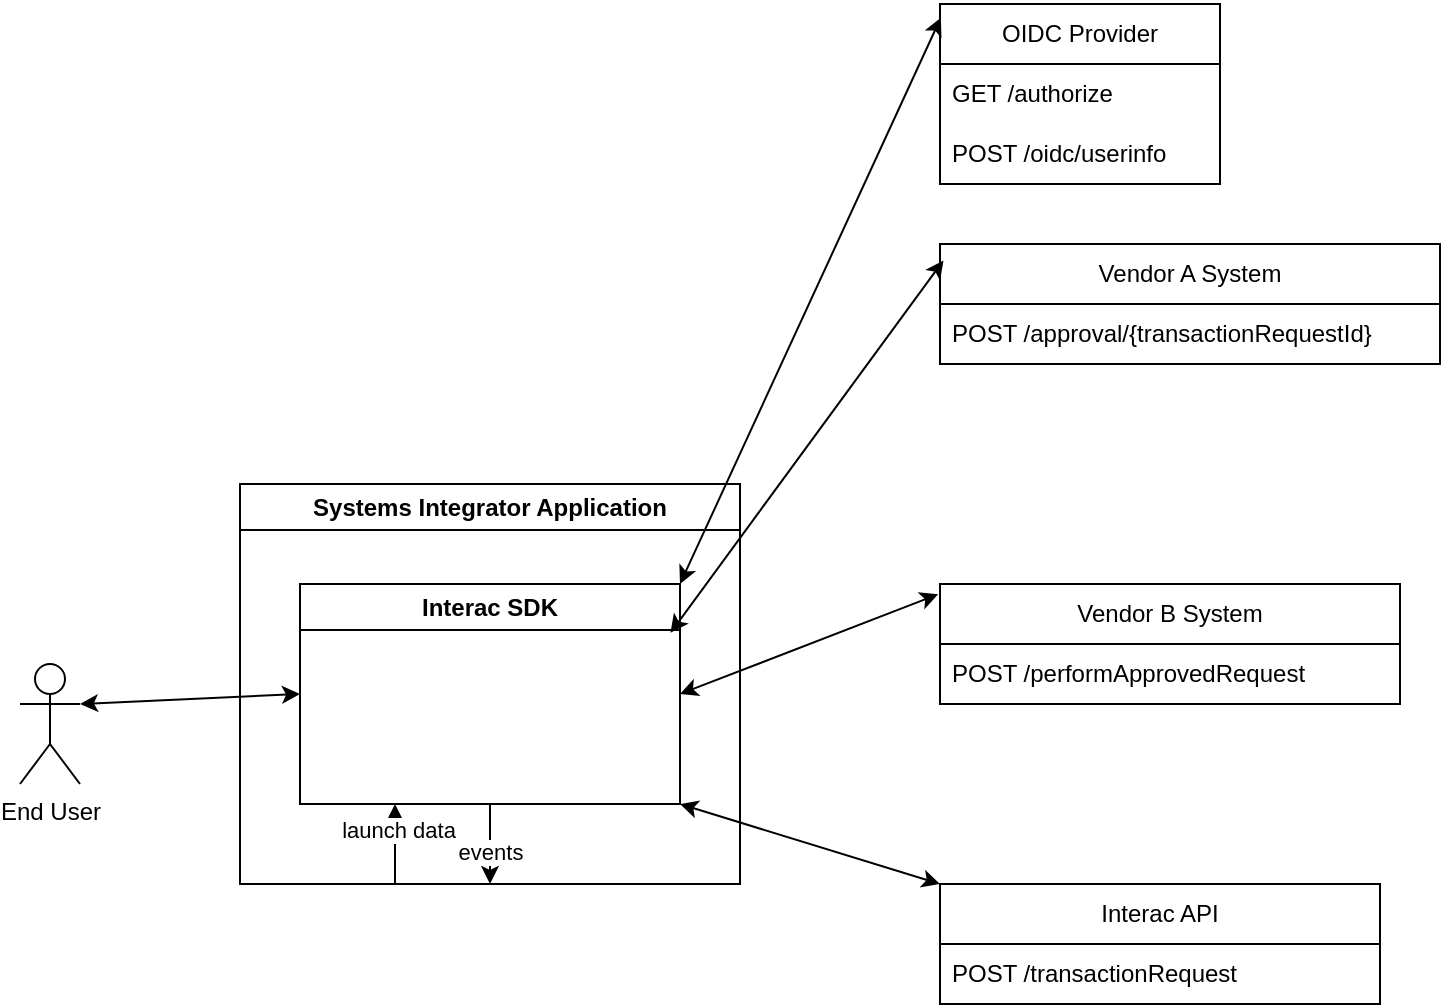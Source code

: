 <mxfile version="24.6.4" type="github">
  <diagram name="Page-1" id="acKOXjTOYbH0A2gXjaoP">
    <mxGraphModel dx="1154" dy="539" grid="1" gridSize="10" guides="1" tooltips="1" connect="1" arrows="1" fold="1" page="1" pageScale="1" pageWidth="827" pageHeight="1169" math="0" shadow="0">
      <root>
        <mxCell id="0" />
        <mxCell id="1" parent="0" />
        <mxCell id="is-cgLbdl2dnwczPxhnA-1" value="&lt;div&gt;End User&lt;/div&gt;" style="shape=umlActor;verticalLabelPosition=bottom;verticalAlign=top;html=1;outlineConnect=0;" vertex="1" parent="1">
          <mxGeometry x="20" y="360" width="30" height="60" as="geometry" />
        </mxCell>
        <mxCell id="is-cgLbdl2dnwczPxhnA-3" value="&lt;div&gt;Systems Integrator Application&lt;/div&gt;" style="swimlane;whiteSpace=wrap;html=1;" vertex="1" parent="1">
          <mxGeometry x="130" y="270" width="250" height="200" as="geometry">
            <mxRectangle x="120" y="290" width="210" height="30" as="alternateBounds" />
          </mxGeometry>
        </mxCell>
        <mxCell id="is-cgLbdl2dnwczPxhnA-14" style="edgeStyle=orthogonalEdgeStyle;rounded=0;orthogonalLoop=1;jettySize=auto;html=1;exitX=0.5;exitY=1;exitDx=0;exitDy=0;entryX=0.5;entryY=1;entryDx=0;entryDy=0;" edge="1" parent="is-cgLbdl2dnwczPxhnA-3" source="is-cgLbdl2dnwczPxhnA-4" target="is-cgLbdl2dnwczPxhnA-3">
          <mxGeometry relative="1" as="geometry">
            <Array as="points">
              <mxPoint x="125" y="190" />
              <mxPoint x="125" y="190" />
            </Array>
          </mxGeometry>
        </mxCell>
        <mxCell id="is-cgLbdl2dnwczPxhnA-15" value="&lt;div&gt;events&lt;/div&gt;" style="edgeLabel;html=1;align=center;verticalAlign=middle;resizable=0;points=[];" vertex="1" connectable="0" parent="is-cgLbdl2dnwczPxhnA-14">
          <mxGeometry x="-0.219" y="-2" relative="1" as="geometry">
            <mxPoint x="2" y="8" as="offset" />
          </mxGeometry>
        </mxCell>
        <mxCell id="is-cgLbdl2dnwczPxhnA-4" value="Interac SDK" style="swimlane;whiteSpace=wrap;html=1;" vertex="1" parent="is-cgLbdl2dnwczPxhnA-3">
          <mxGeometry x="30" y="50" width="190" height="110" as="geometry" />
        </mxCell>
        <mxCell id="is-cgLbdl2dnwczPxhnA-12" style="edgeStyle=orthogonalEdgeStyle;rounded=0;orthogonalLoop=1;jettySize=auto;html=1;exitX=0.25;exitY=1;exitDx=0;exitDy=0;entryX=0.25;entryY=1;entryDx=0;entryDy=0;" edge="1" parent="is-cgLbdl2dnwczPxhnA-3" source="is-cgLbdl2dnwczPxhnA-3" target="is-cgLbdl2dnwczPxhnA-4">
          <mxGeometry relative="1" as="geometry">
            <Array as="points">
              <mxPoint x="78" y="200" />
            </Array>
          </mxGeometry>
        </mxCell>
        <mxCell id="is-cgLbdl2dnwczPxhnA-13" value="&lt;div&gt;launch data&lt;/div&gt;" style="edgeLabel;html=1;align=center;verticalAlign=middle;resizable=0;points=[];" vertex="1" connectable="0" parent="is-cgLbdl2dnwczPxhnA-12">
          <mxGeometry x="0.541" y="-1" relative="1" as="geometry">
            <mxPoint as="offset" />
          </mxGeometry>
        </mxCell>
        <mxCell id="is-cgLbdl2dnwczPxhnA-5" value="" style="endArrow=classic;startArrow=classic;html=1;rounded=0;entryX=0;entryY=0.5;entryDx=0;entryDy=0;exitX=1;exitY=0.333;exitDx=0;exitDy=0;exitPerimeter=0;" edge="1" parent="1" source="is-cgLbdl2dnwczPxhnA-1" target="is-cgLbdl2dnwczPxhnA-4">
          <mxGeometry width="50" height="50" relative="1" as="geometry">
            <mxPoint x="390" y="420" as="sourcePoint" />
            <mxPoint x="440" y="370" as="targetPoint" />
          </mxGeometry>
        </mxCell>
        <mxCell id="is-cgLbdl2dnwczPxhnA-28" value="Vendor A System" style="swimlane;fontStyle=0;childLayout=stackLayout;horizontal=1;startSize=30;horizontalStack=0;resizeParent=1;resizeParentMax=0;resizeLast=0;collapsible=1;marginBottom=0;whiteSpace=wrap;html=1;" vertex="1" parent="1">
          <mxGeometry x="480" y="150" width="250" height="60" as="geometry" />
        </mxCell>
        <mxCell id="is-cgLbdl2dnwczPxhnA-29" value="POST /approval/{transactionRequestId}" style="text;strokeColor=none;fillColor=none;align=left;verticalAlign=middle;spacingLeft=4;spacingRight=4;overflow=hidden;points=[[0,0.5],[1,0.5]];portConstraint=eastwest;rotatable=0;whiteSpace=wrap;html=1;" vertex="1" parent="is-cgLbdl2dnwczPxhnA-28">
          <mxGeometry y="30" width="250" height="30" as="geometry" />
        </mxCell>
        <mxCell id="is-cgLbdl2dnwczPxhnA-32" value="OIDC Provider" style="swimlane;fontStyle=0;childLayout=stackLayout;horizontal=1;startSize=30;horizontalStack=0;resizeParent=1;resizeParentMax=0;resizeLast=0;collapsible=1;marginBottom=0;whiteSpace=wrap;html=1;" vertex="1" parent="1">
          <mxGeometry x="480" y="30" width="140" height="90" as="geometry" />
        </mxCell>
        <mxCell id="is-cgLbdl2dnwczPxhnA-33" value="GET /authorize" style="text;strokeColor=none;fillColor=none;align=left;verticalAlign=middle;spacingLeft=4;spacingRight=4;overflow=hidden;points=[[0,0.5],[1,0.5]];portConstraint=eastwest;rotatable=0;whiteSpace=wrap;html=1;" vertex="1" parent="is-cgLbdl2dnwczPxhnA-32">
          <mxGeometry y="30" width="140" height="30" as="geometry" />
        </mxCell>
        <mxCell id="is-cgLbdl2dnwczPxhnA-34" value="&lt;div&gt;POST /oidc/userinfo&lt;/div&gt;" style="text;strokeColor=none;fillColor=none;align=left;verticalAlign=middle;spacingLeft=4;spacingRight=4;overflow=hidden;points=[[0,0.5],[1,0.5]];portConstraint=eastwest;rotatable=0;whiteSpace=wrap;html=1;" vertex="1" parent="is-cgLbdl2dnwczPxhnA-32">
          <mxGeometry y="60" width="140" height="30" as="geometry" />
        </mxCell>
        <mxCell id="is-cgLbdl2dnwczPxhnA-37" value="Vendor B System" style="swimlane;fontStyle=0;childLayout=stackLayout;horizontal=1;startSize=30;horizontalStack=0;resizeParent=1;resizeParentMax=0;resizeLast=0;collapsible=1;marginBottom=0;whiteSpace=wrap;html=1;" vertex="1" parent="1">
          <mxGeometry x="480" y="320" width="230" height="60" as="geometry" />
        </mxCell>
        <mxCell id="is-cgLbdl2dnwczPxhnA-38" value="POST /performApprovedRequest" style="text;strokeColor=none;fillColor=none;align=left;verticalAlign=middle;spacingLeft=4;spacingRight=4;overflow=hidden;points=[[0,0.5],[1,0.5]];portConstraint=eastwest;rotatable=0;whiteSpace=wrap;html=1;" vertex="1" parent="is-cgLbdl2dnwczPxhnA-37">
          <mxGeometry y="30" width="230" height="30" as="geometry" />
        </mxCell>
        <mxCell id="is-cgLbdl2dnwczPxhnA-41" value="Interac API" style="swimlane;fontStyle=0;childLayout=stackLayout;horizontal=1;startSize=30;horizontalStack=0;resizeParent=1;resizeParentMax=0;resizeLast=0;collapsible=1;marginBottom=0;whiteSpace=wrap;html=1;" vertex="1" parent="1">
          <mxGeometry x="480" y="470" width="220" height="60" as="geometry" />
        </mxCell>
        <mxCell id="is-cgLbdl2dnwczPxhnA-44" value="POST /transactionRequest" style="text;strokeColor=none;fillColor=none;align=left;verticalAlign=middle;spacingLeft=4;spacingRight=4;overflow=hidden;points=[[0,0.5],[1,0.5]];portConstraint=eastwest;rotatable=0;whiteSpace=wrap;html=1;" vertex="1" parent="is-cgLbdl2dnwczPxhnA-41">
          <mxGeometry y="30" width="220" height="30" as="geometry" />
        </mxCell>
        <mxCell id="is-cgLbdl2dnwczPxhnA-45" value="" style="endArrow=classic;startArrow=classic;html=1;rounded=0;entryX=0;entryY=0;entryDx=0;entryDy=0;exitX=1;exitY=1;exitDx=0;exitDy=0;" edge="1" parent="1" source="is-cgLbdl2dnwczPxhnA-4" target="is-cgLbdl2dnwczPxhnA-41">
          <mxGeometry width="50" height="50" relative="1" as="geometry">
            <mxPoint x="210" y="400" as="sourcePoint" />
            <mxPoint x="260" y="350" as="targetPoint" />
          </mxGeometry>
        </mxCell>
        <mxCell id="is-cgLbdl2dnwczPxhnA-46" value="" style="endArrow=classic;startArrow=classic;html=1;rounded=0;entryX=-0.004;entryY=0.086;entryDx=0;entryDy=0;entryPerimeter=0;exitX=1;exitY=0.5;exitDx=0;exitDy=0;" edge="1" parent="1" source="is-cgLbdl2dnwczPxhnA-4" target="is-cgLbdl2dnwczPxhnA-37">
          <mxGeometry width="50" height="50" relative="1" as="geometry">
            <mxPoint x="210" y="400" as="sourcePoint" />
            <mxPoint x="260" y="350" as="targetPoint" />
          </mxGeometry>
        </mxCell>
        <mxCell id="is-cgLbdl2dnwczPxhnA-47" value="" style="endArrow=classic;startArrow=classic;html=1;rounded=0;entryX=0.007;entryY=0.137;entryDx=0;entryDy=0;entryPerimeter=0;exitX=0.975;exitY=0.222;exitDx=0;exitDy=0;exitPerimeter=0;" edge="1" parent="1" source="is-cgLbdl2dnwczPxhnA-4" target="is-cgLbdl2dnwczPxhnA-28">
          <mxGeometry width="50" height="50" relative="1" as="geometry">
            <mxPoint x="352" y="342" as="sourcePoint" />
            <mxPoint x="260" y="350" as="targetPoint" />
          </mxGeometry>
        </mxCell>
        <mxCell id="is-cgLbdl2dnwczPxhnA-48" value="" style="endArrow=classic;startArrow=classic;html=1;rounded=0;entryX=0.003;entryY=0.076;entryDx=0;entryDy=0;entryPerimeter=0;exitX=1;exitY=0;exitDx=0;exitDy=0;" edge="1" parent="1" source="is-cgLbdl2dnwczPxhnA-4" target="is-cgLbdl2dnwczPxhnA-32">
          <mxGeometry width="50" height="50" relative="1" as="geometry">
            <mxPoint x="210" y="400" as="sourcePoint" />
            <mxPoint x="430" y="110" as="targetPoint" />
          </mxGeometry>
        </mxCell>
      </root>
    </mxGraphModel>
  </diagram>
</mxfile>

